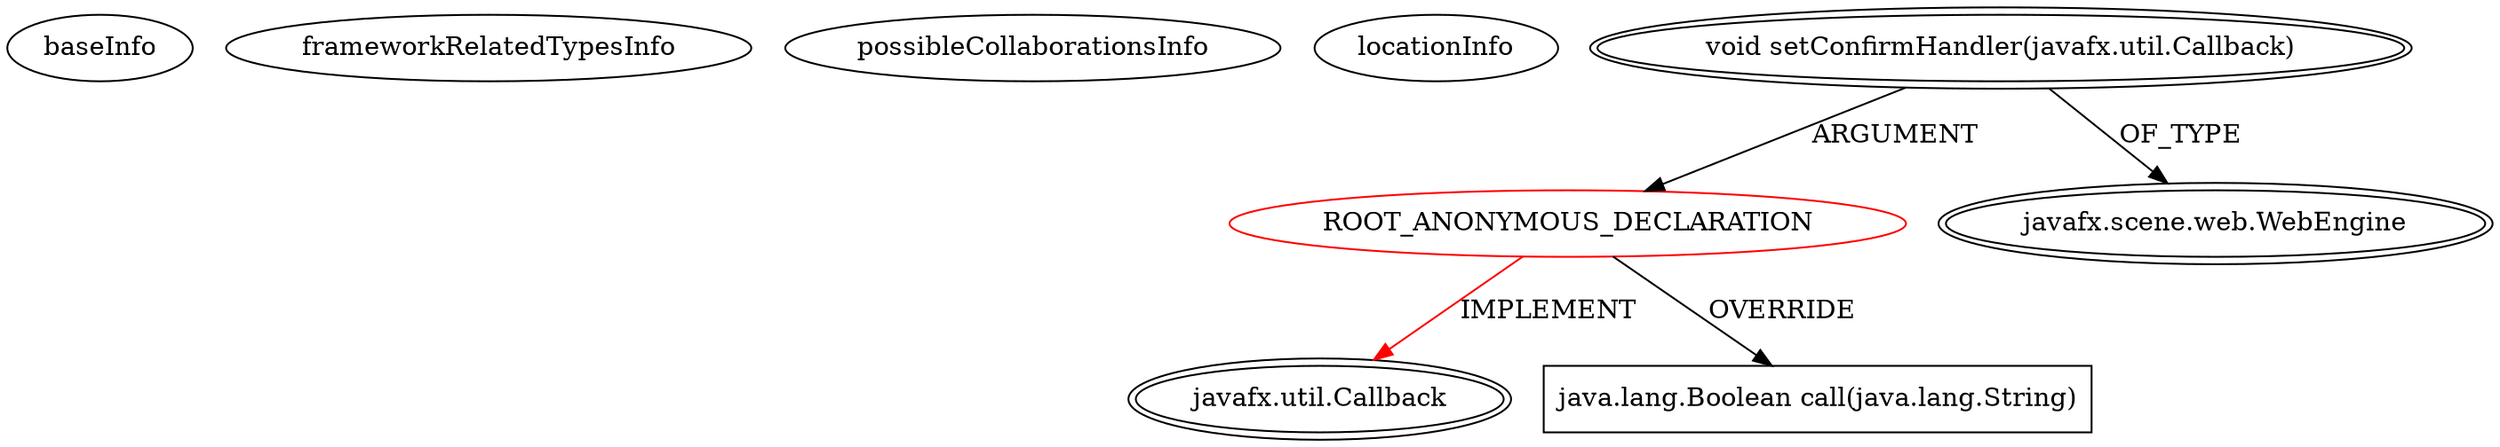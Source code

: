 digraph {
baseInfo[graphId=4294,category="extension_graph",isAnonymous=true,possibleRelation=false]
frameworkRelatedTypesInfo[0="javafx.util.Callback"]
possibleCollaborationsInfo[]
locationInfo[projectName="stepanovdg-VisualJadeMotionModel",filePath="/stepanovdg-VisualJadeMotionModel/VisualJadeMotionModel-master/src/by/bsu/kurs/stepanov/visualisation/control/Controller.java",contextSignature="void initCommunication()",graphId="4294"]
0[label="ROOT_ANONYMOUS_DECLARATION",vertexType="ROOT_ANONYMOUS_DECLARATION",isFrameworkType=false,color=red]
1[label="javafx.util.Callback",vertexType="FRAMEWORK_INTERFACE_TYPE",isFrameworkType=true,peripheries=2]
2[label="void setConfirmHandler(javafx.util.Callback)",vertexType="OUTSIDE_CALL",isFrameworkType=true,peripheries=2]
3[label="javafx.scene.web.WebEngine",vertexType="FRAMEWORK_CLASS_TYPE",isFrameworkType=true,peripheries=2]
4[label="java.lang.Boolean call(java.lang.String)",vertexType="OVERRIDING_METHOD_DECLARATION",isFrameworkType=false,shape=box]
0->1[label="IMPLEMENT",color=red]
2->0[label="ARGUMENT"]
2->3[label="OF_TYPE"]
0->4[label="OVERRIDE"]
}
